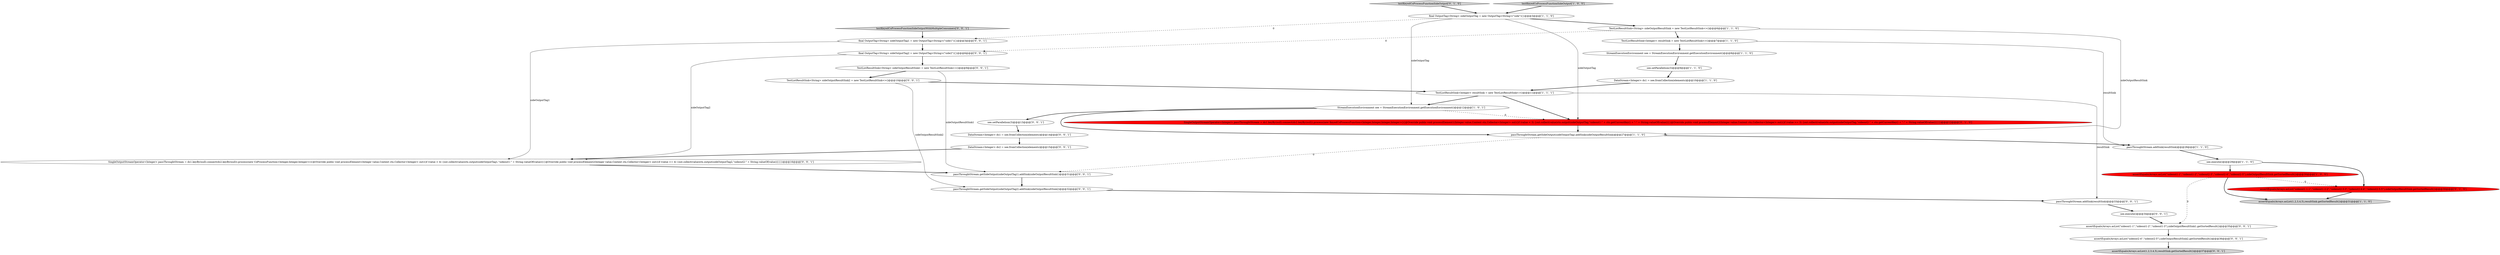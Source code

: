 digraph {
25 [style = filled, label = "passThroughtStream.getSideOutput(sideOutputTag2).addSink(sideOutputResultSink2)@@@32@@@['0', '0', '1']", fillcolor = white, shape = ellipse image = "AAA0AAABBB3BBB"];
6 [style = filled, label = "TestListResultSink<String> sideOutputResultSink = new TestListResultSink<>()@@@6@@@['1', '1', '0']", fillcolor = white, shape = ellipse image = "AAA0AAABBB1BBB"];
27 [style = filled, label = "final OutputTag<String> sideOutputTag1 = new OutputTag<String>(\"side1\"){}@@@3@@@['0', '0', '1']", fillcolor = white, shape = ellipse image = "AAA0AAABBB3BBB"];
16 [style = filled, label = "assertEquals(Arrays.asList(\"sideout1-1-1\",\"sideout1-2-2\",\"sideout2-3-3\",\"sideout2-4-4\",\"sideout2-5-5\"),sideOutputResultSink.getSortedResult())@@@30@@@['0', '1', '0']", fillcolor = red, shape = ellipse image = "AAA1AAABBB2BBB"];
3 [style = filled, label = "StreamExecutionEnvironment see = StreamExecutionEnvironment.getExecutionEnvironment()@@@8@@@['1', '1', '0']", fillcolor = white, shape = ellipse image = "AAA0AAABBB1BBB"];
13 [style = filled, label = "TestListResultSink<Integer> resultSink = new TestListResultSink<>()@@@7@@@['1', '1', '0']", fillcolor = white, shape = ellipse image = "AAA0AAABBB1BBB"];
15 [style = filled, label = "testKeyedCoProcessFunctionSideOutput['0', '1', '0']", fillcolor = lightgray, shape = diamond image = "AAA0AAABBB2BBB"];
7 [style = filled, label = "DataStream<Integer> ds1 = see.fromCollection(elements)@@@10@@@['1', '1', '0']", fillcolor = white, shape = ellipse image = "AAA0AAABBB1BBB"];
11 [style = filled, label = "TestListResultSink<Integer> resultSink = new TestListResultSink<>()@@@11@@@['1', '1', '1']", fillcolor = white, shape = ellipse image = "AAA0AAABBB1BBB"];
1 [style = filled, label = "testKeyedCoProcessFunctionSideOutput['1', '0', '0']", fillcolor = lightgray, shape = diamond image = "AAA0AAABBB1BBB"];
31 [style = filled, label = "assertEquals(Arrays.asList(\"sideout2-4\",\"sideout2-5\"),sideOutputResultSink2.getSortedResult())@@@36@@@['0', '0', '1']", fillcolor = white, shape = ellipse image = "AAA0AAABBB3BBB"];
32 [style = filled, label = "DataStream<Integer> ds1 = see.fromCollection(elements)@@@14@@@['0', '0', '1']", fillcolor = white, shape = ellipse image = "AAA0AAABBB3BBB"];
14 [style = filled, label = "SingleOutputStreamOperator<Integer> passThroughtStream = ds1.keyBy(null).connect(ds2.keyBy(null)).process(new KeyedCoProcessFunction<Integer,Integer,Integer,Integer>(){@Override public void processElement1(Integer value,Context ctx,Collector<Integer> out){if (value < 3) {out.collect(value)ctx.output(sideOutputTag,\"sideout1-\" + ctx.getCurrentKey() + \"-\" + String.valueOf(value))}}@Override public void processElement2(Integer value,Context ctx,Collector<Integer> out){if (value >= 3) {out.collect(value)ctx.output(sideOutputTag,\"sideout2-\" + ctx.getCurrentKey() + \"-\" + String.valueOf(value))}}})@@@12@@@['0', '1', '0']", fillcolor = red, shape = ellipse image = "AAA1AAABBB2BBB"];
5 [style = filled, label = "see.execute()@@@29@@@['1', '1', '0']", fillcolor = white, shape = ellipse image = "AAA0AAABBB1BBB"];
21 [style = filled, label = "TestListResultSink<String> sideOutputResultSink2 = new TestListResultSink<>()@@@10@@@['0', '0', '1']", fillcolor = white, shape = ellipse image = "AAA0AAABBB3BBB"];
0 [style = filled, label = "passThroughtStream.getSideOutput(sideOutputTag).addSink(sideOutputResultSink)@@@27@@@['1', '1', '0']", fillcolor = white, shape = ellipse image = "AAA0AAABBB1BBB"];
26 [style = filled, label = "assertEquals(Arrays.asList(\"sideout1-1\",\"sideout1-2\",\"sideout1-3\"),sideOutputResultSink1.getSortedResult())@@@35@@@['0', '0', '1']", fillcolor = white, shape = ellipse image = "AAA0AAABBB3BBB"];
30 [style = filled, label = "passThroughtStream.getSideOutput(sideOutputTag1).addSink(sideOutputResultSink1)@@@31@@@['0', '0', '1']", fillcolor = white, shape = ellipse image = "AAA0AAABBB3BBB"];
19 [style = filled, label = "DataStream<Integer> ds2 = see.fromCollection(elements)@@@15@@@['0', '0', '1']", fillcolor = white, shape = ellipse image = "AAA0AAABBB3BBB"];
28 [style = filled, label = "SingleOutputStreamOperator<Integer> passThroughtStream = ds1.keyBy(null).connect(ds2.keyBy(null)).process(new CoProcessFunction<Integer,Integer,Integer>(){@Override public void processElement1(Integer value,Context ctx,Collector<Integer> out){if (value < 4) {out.collect(value)ctx.output(sideOutputTag1,\"sideout1-\" + String.valueOf(value))}}@Override public void processElement2(Integer value,Context ctx,Collector<Integer> out){if (value >= 4) {out.collect(value)ctx.output(sideOutputTag2,\"sideout2-\" + String.valueOf(value))}}})@@@16@@@['0', '0', '1']", fillcolor = white, shape = ellipse image = "AAA0AAABBB3BBB"];
20 [style = filled, label = "testKeyedCoProcessFunctionSideOutputWithMultipleConsumers['0', '0', '1']", fillcolor = lightgray, shape = diamond image = "AAA0AAABBB3BBB"];
23 [style = filled, label = "see.execute()@@@34@@@['0', '0', '1']", fillcolor = white, shape = ellipse image = "AAA0AAABBB3BBB"];
4 [style = filled, label = "final OutputTag<String> sideOutputTag = new OutputTag<String>(\"side\"){}@@@3@@@['1', '1', '0']", fillcolor = white, shape = ellipse image = "AAA0AAABBB1BBB"];
2 [style = filled, label = "assertEquals(Arrays.asList(1,2,3,4,5),resultSink.getSortedResult())@@@31@@@['1', '1', '0']", fillcolor = lightgray, shape = ellipse image = "AAA0AAABBB1BBB"];
22 [style = filled, label = "TestListResultSink<String> sideOutputResultSink1 = new TestListResultSink<>()@@@9@@@['0', '0', '1']", fillcolor = white, shape = ellipse image = "AAA0AAABBB3BBB"];
29 [style = filled, label = "see.setParallelism(3)@@@13@@@['0', '0', '1']", fillcolor = white, shape = ellipse image = "AAA0AAABBB3BBB"];
12 [style = filled, label = "passThroughtStream.addSink(resultSink)@@@28@@@['1', '1', '0']", fillcolor = white, shape = ellipse image = "AAA0AAABBB1BBB"];
10 [style = filled, label = "see.setParallelism(3)@@@9@@@['1', '1', '0']", fillcolor = white, shape = ellipse image = "AAA0AAABBB1BBB"];
24 [style = filled, label = "final OutputTag<String> sideOutputTag2 = new OutputTag<String>(\"side2\"){}@@@6@@@['0', '0', '1']", fillcolor = white, shape = ellipse image = "AAA0AAABBB3BBB"];
17 [style = filled, label = "passThroughtStream.addSink(resultSink)@@@33@@@['0', '0', '1']", fillcolor = white, shape = ellipse image = "AAA0AAABBB3BBB"];
18 [style = filled, label = "assertEquals(Arrays.asList(1,2,3,4,5),resultSink.getSortedResult())@@@37@@@['0', '0', '1']", fillcolor = lightgray, shape = ellipse image = "AAA0AAABBB3BBB"];
8 [style = filled, label = "StreamExecutionEnvironment see = StreamExecutionEnvironment.getExecutionEnvironment()@@@12@@@['1', '0', '1']", fillcolor = white, shape = ellipse image = "AAA0AAABBB1BBB"];
9 [style = filled, label = "assertEquals(Arrays.asList(\"sideout1-1\",\"sideout1-2\",\"sideout2-3\",\"sideout2-4\",\"sideout2-5\"),sideOutputResultSink.getSortedResult())@@@30@@@['1', '0', '0']", fillcolor = red, shape = ellipse image = "AAA1AAABBB1BBB"];
13->12 [style = solid, label="resultSink"];
1->4 [style = bold, label=""];
6->0 [style = solid, label="sideOutputResultSink"];
9->16 [style = dashed, label="0"];
7->11 [style = bold, label=""];
4->14 [style = solid, label="sideOutputTag"];
12->5 [style = bold, label=""];
5->9 [style = bold, label=""];
28->30 [style = bold, label=""];
11->14 [style = bold, label=""];
4->6 [style = bold, label=""];
9->2 [style = bold, label=""];
0->12 [style = bold, label=""];
22->30 [style = solid, label="sideOutputResultSink1"];
23->26 [style = bold, label=""];
22->21 [style = bold, label=""];
4->27 [style = dashed, label="0"];
30->25 [style = bold, label=""];
31->18 [style = bold, label=""];
32->19 [style = bold, label=""];
8->14 [style = dashed, label="0"];
16->2 [style = bold, label=""];
24->22 [style = bold, label=""];
10->7 [style = bold, label=""];
25->17 [style = bold, label=""];
17->23 [style = bold, label=""];
20->27 [style = bold, label=""];
8->0 [style = bold, label=""];
5->16 [style = bold, label=""];
3->10 [style = bold, label=""];
26->31 [style = bold, label=""];
24->28 [style = solid, label="sideOutputTag2"];
13->3 [style = bold, label=""];
14->0 [style = bold, label=""];
21->11 [style = bold, label=""];
4->8 [style = solid, label="sideOutputTag"];
11->17 [style = solid, label="resultSink"];
6->24 [style = dashed, label="0"];
29->32 [style = bold, label=""];
6->13 [style = bold, label=""];
0->30 [style = dashed, label="0"];
9->26 [style = dashed, label="0"];
15->4 [style = bold, label=""];
11->8 [style = bold, label=""];
27->28 [style = solid, label="sideOutputTag1"];
27->24 [style = bold, label=""];
19->28 [style = bold, label=""];
21->25 [style = solid, label="sideOutputResultSink2"];
8->29 [style = bold, label=""];
}
